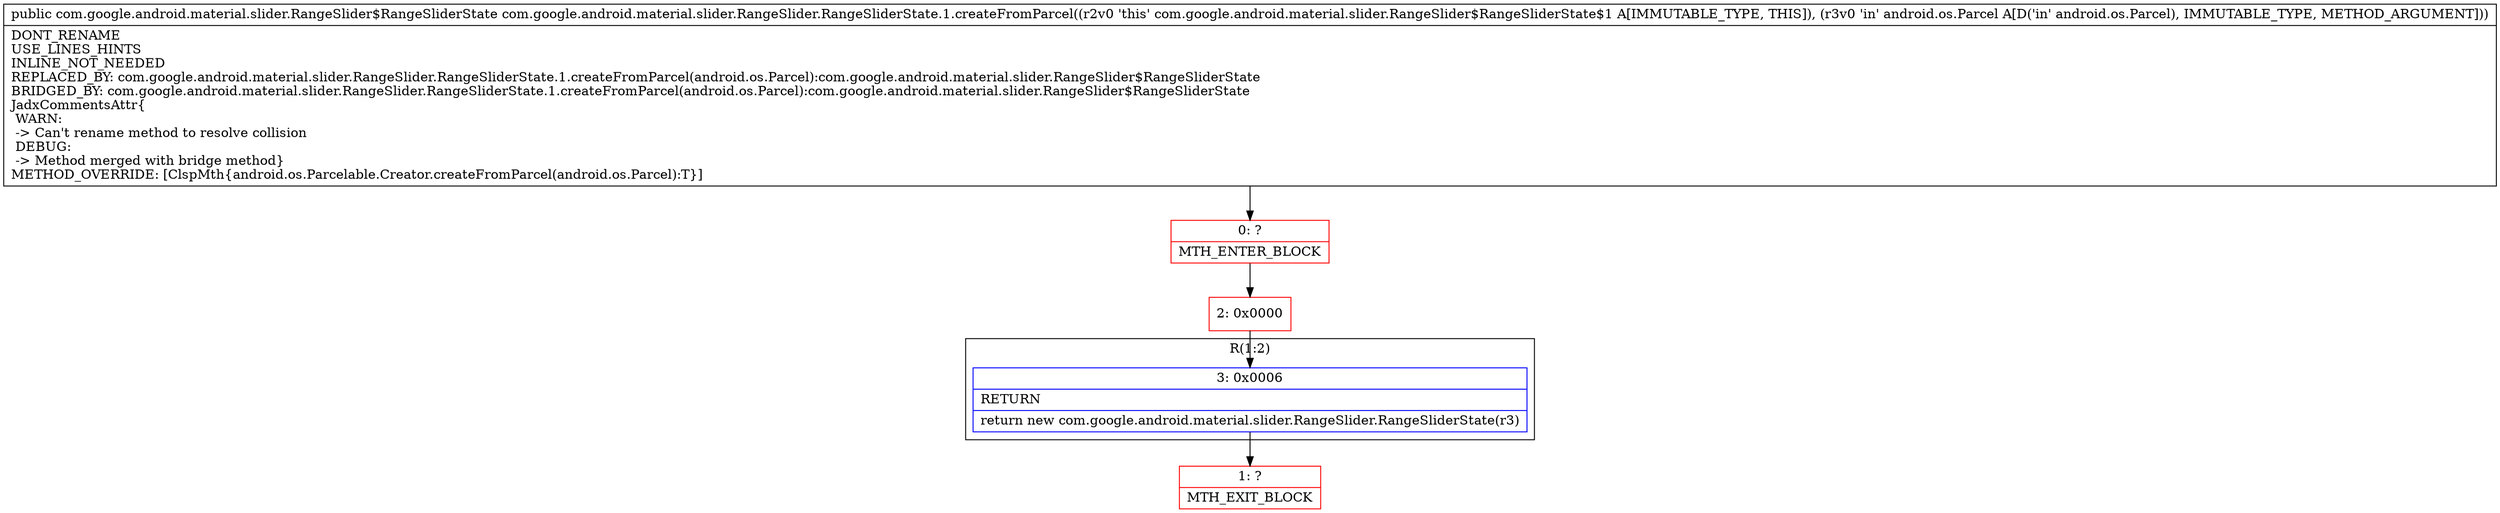digraph "CFG forcom.google.android.material.slider.RangeSlider.RangeSliderState.1.createFromParcel(Landroid\/os\/Parcel;)Lcom\/google\/android\/material\/slider\/RangeSlider$RangeSliderState;" {
subgraph cluster_Region_1395257920 {
label = "R(1:2)";
node [shape=record,color=blue];
Node_3 [shape=record,label="{3\:\ 0x0006|RETURN\l|return new com.google.android.material.slider.RangeSlider.RangeSliderState(r3)\l}"];
}
Node_0 [shape=record,color=red,label="{0\:\ ?|MTH_ENTER_BLOCK\l}"];
Node_2 [shape=record,color=red,label="{2\:\ 0x0000}"];
Node_1 [shape=record,color=red,label="{1\:\ ?|MTH_EXIT_BLOCK\l}"];
MethodNode[shape=record,label="{public com.google.android.material.slider.RangeSlider$RangeSliderState com.google.android.material.slider.RangeSlider.RangeSliderState.1.createFromParcel((r2v0 'this' com.google.android.material.slider.RangeSlider$RangeSliderState$1 A[IMMUTABLE_TYPE, THIS]), (r3v0 'in' android.os.Parcel A[D('in' android.os.Parcel), IMMUTABLE_TYPE, METHOD_ARGUMENT]))  | DONT_RENAME\lUSE_LINES_HINTS\lINLINE_NOT_NEEDED\lREPLACED_BY: com.google.android.material.slider.RangeSlider.RangeSliderState.1.createFromParcel(android.os.Parcel):com.google.android.material.slider.RangeSlider$RangeSliderState\lBRIDGED_BY: com.google.android.material.slider.RangeSlider.RangeSliderState.1.createFromParcel(android.os.Parcel):com.google.android.material.slider.RangeSlider$RangeSliderState\lJadxCommentsAttr\{\l WARN: \l \-\> Can't rename method to resolve collision\l DEBUG: \l \-\> Method merged with bridge method\}\lMETHOD_OVERRIDE: [ClspMth\{android.os.Parcelable.Creator.createFromParcel(android.os.Parcel):T\}]\l}"];
MethodNode -> Node_0;Node_3 -> Node_1;
Node_0 -> Node_2;
Node_2 -> Node_3;
}


